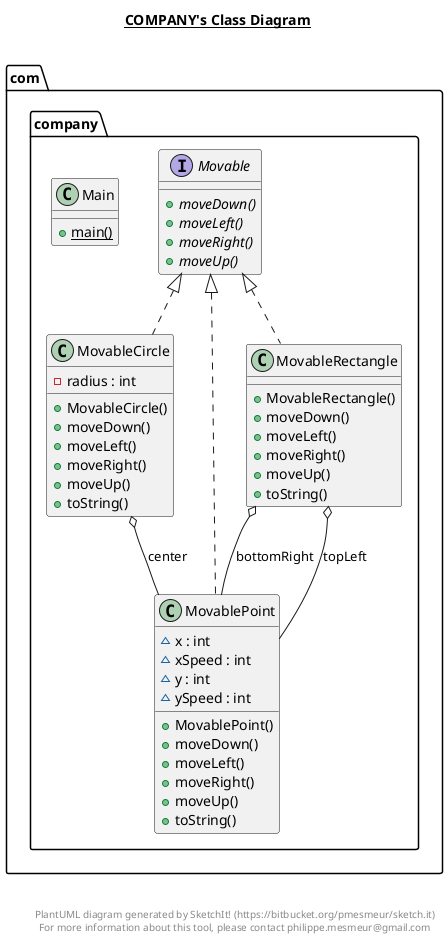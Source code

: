 @startuml

title __COMPANY's Class Diagram__\n

  namespace com.company {
    class com.company.Main {
        {static} + main()
    }
  }
  

  namespace com.company {
    interface com.company.Movable {
        {abstract} + moveDown()
        {abstract} + moveLeft()
        {abstract} + moveRight()
        {abstract} + moveUp()
    }
  }
  

  namespace com.company {
    class com.company.MovableCircle {
        - radius : int
        + MovableCircle()
        + moveDown()
        + moveLeft()
        + moveRight()
        + moveUp()
        + toString()
    }
  }
  

  namespace com.company {
    class com.company.MovablePoint {
        ~ x : int
        ~ xSpeed : int
        ~ y : int
        ~ ySpeed : int
        + MovablePoint()
        + moveDown()
        + moveLeft()
        + moveRight()
        + moveUp()
        + toString()
    }
  }
  

  namespace com.company {
    class com.company.MovableRectangle {
        + MovableRectangle()
        + moveDown()
        + moveLeft()
        + moveRight()
        + moveUp()
        + toString()
    }
  }
  

  com.company.MovableCircle .up.|> com.company.Movable
  com.company.MovableCircle o-- com.company.MovablePoint : center
  com.company.MovablePoint .up.|> com.company.Movable
  com.company.MovableRectangle .up.|> com.company.Movable
  com.company.MovableRectangle o-- com.company.MovablePoint : bottomRight
  com.company.MovableRectangle o-- com.company.MovablePoint : topLeft


right footer


PlantUML diagram generated by SketchIt! (https://bitbucket.org/pmesmeur/sketch.it)
For more information about this tool, please contact philippe.mesmeur@gmail.com
endfooter

@enduml
